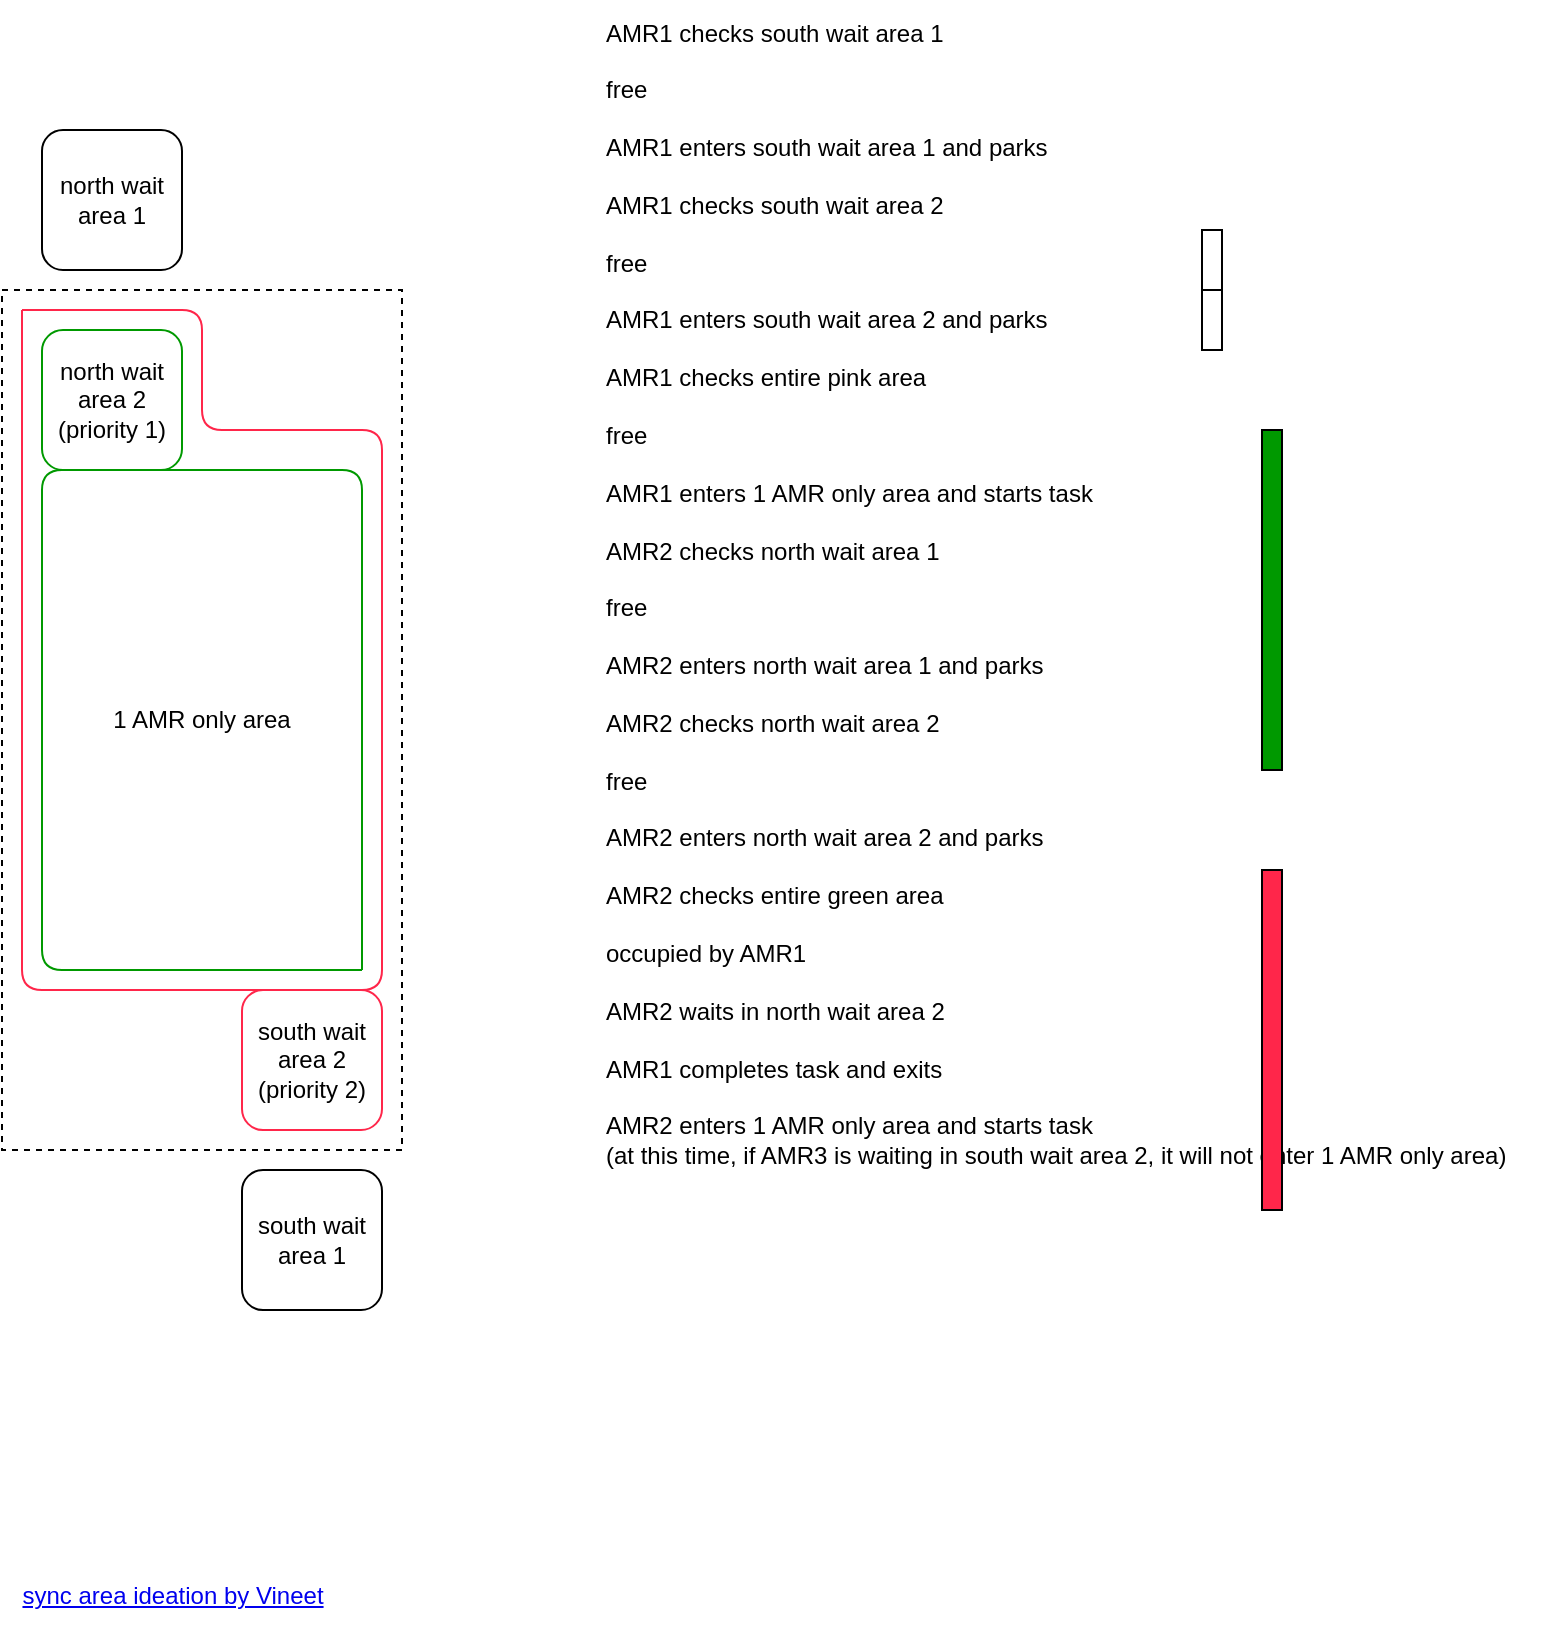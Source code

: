 <mxfile version="24.4.13" type="github">
  <diagram name="Page-1" id="ZQYoR2bXF4td_HxUEjvD">
    <mxGraphModel dx="1364" dy="879" grid="1" gridSize="10" guides="1" tooltips="1" connect="1" arrows="1" fold="1" page="1" pageScale="1" pageWidth="850" pageHeight="1100" math="0" shadow="0">
      <root>
        <mxCell id="0" />
        <mxCell id="1" parent="0" />
        <mxCell id="MdE7EvTuS_QVhMOrEJu6-6" value="1 AMR only area" style="rounded=0;whiteSpace=wrap;html=1;dashed=1;fillColor=none;" parent="1" vertex="1">
          <mxGeometry x="80" y="170" width="200" height="430" as="geometry" />
        </mxCell>
        <mxCell id="MdE7EvTuS_QVhMOrEJu6-2" value="south wait area 2&lt;div&gt;(priority 2)&lt;/div&gt;" style="rounded=1;whiteSpace=wrap;html=1;fillColor=none;strokeColor=#FF264A;" parent="1" vertex="1">
          <mxGeometry x="200" y="520" width="70" height="70" as="geometry" />
        </mxCell>
        <mxCell id="MdE7EvTuS_QVhMOrEJu6-3" value="north wait area 2&lt;div&gt;(priority 1)&lt;/div&gt;" style="rounded=1;whiteSpace=wrap;html=1;strokeColor=#009900;" parent="1" vertex="1">
          <mxGeometry x="100" y="190" width="70" height="70" as="geometry" />
        </mxCell>
        <mxCell id="MdE7EvTuS_QVhMOrEJu6-4" value="north wait area 1" style="rounded=1;whiteSpace=wrap;html=1;" parent="1" vertex="1">
          <mxGeometry x="100" y="90" width="70" height="70" as="geometry" />
        </mxCell>
        <mxCell id="MdE7EvTuS_QVhMOrEJu6-5" value="south wait area 1" style="rounded=1;whiteSpace=wrap;html=1;" parent="1" vertex="1">
          <mxGeometry x="200" y="610" width="70" height="70" as="geometry" />
        </mxCell>
        <mxCell id="MdE7EvTuS_QVhMOrEJu6-9" value="" style="endArrow=none;html=1;rounded=1;strokeColor=#FF264A;curved=0;" parent="1" edge="1">
          <mxGeometry width="50" height="50" relative="1" as="geometry">
            <mxPoint x="90" y="180" as="sourcePoint" />
            <mxPoint x="90" y="180" as="targetPoint" />
            <Array as="points">
              <mxPoint x="180" y="180" />
              <mxPoint x="180" y="240" />
              <mxPoint x="270" y="240" />
              <mxPoint x="270" y="520" />
              <mxPoint x="90" y="520" />
            </Array>
          </mxGeometry>
        </mxCell>
        <mxCell id="MdE7EvTuS_QVhMOrEJu6-10" value="" style="endArrow=none;html=1;rounded=1;strokeColor=#009900;curved=0;" parent="1" edge="1">
          <mxGeometry width="50" height="50" relative="1" as="geometry">
            <mxPoint x="260" y="510" as="sourcePoint" />
            <mxPoint x="260" y="510" as="targetPoint" />
            <Array as="points">
              <mxPoint x="260" y="260" />
              <mxPoint x="100" y="260" />
              <mxPoint x="100" y="510" />
              <mxPoint x="150" y="510" />
            </Array>
          </mxGeometry>
        </mxCell>
        <mxCell id="MdE7EvTuS_QVhMOrEJu6-13" value="&lt;span style=&quot;background-color: initial;&quot;&gt;AMR1 checks south wait area 1&lt;/span&gt;&lt;div&gt;&lt;span style=&quot;background-color: initial;&quot;&gt;&lt;br&gt;&lt;/span&gt;&lt;/div&gt;&lt;div&gt;&lt;span style=&quot;background-color: initial;&quot;&gt;free&lt;/span&gt;&lt;/div&gt;&lt;div&gt;&lt;span style=&quot;background-color: initial;&quot;&gt;&lt;br&gt;&lt;/span&gt;&lt;/div&gt;&lt;div&gt;&lt;span style=&quot;background-color: initial;&quot;&gt;AMR1 enters south wait area 1 and parks&lt;/span&gt;&lt;/div&gt;&lt;div&gt;&lt;span style=&quot;background-color: initial;&quot;&gt;&lt;br&gt;&lt;/span&gt;&lt;/div&gt;&lt;div&gt;&lt;span style=&quot;background-color: initial;&quot;&gt;AMR1 checks south wait area 2&lt;/span&gt;&lt;/div&gt;&lt;div&gt;&lt;span style=&quot;background-color: initial;&quot;&gt;&lt;br&gt;&lt;/span&gt;&lt;/div&gt;&lt;div&gt;&lt;span style=&quot;background-color: initial;&quot;&gt;free&lt;/span&gt;&lt;/div&gt;&lt;div&gt;&lt;span style=&quot;background-color: initial;&quot;&gt;&lt;br&gt;&lt;/span&gt;&lt;/div&gt;&lt;div&gt;&lt;span style=&quot;background-color: initial;&quot;&gt;AMR1 enters south wait area 2 and parks&lt;/span&gt;&lt;/div&gt;&lt;div&gt;&lt;span style=&quot;background-color: initial;&quot;&gt;&lt;br&gt;&lt;/span&gt;&lt;/div&gt;&lt;div&gt;&lt;span style=&quot;background-color: initial;&quot;&gt;AMR1 checks entire pink area&lt;/span&gt;&lt;/div&gt;&lt;div&gt;&lt;span style=&quot;background-color: initial;&quot;&gt;&lt;br&gt;&lt;/span&gt;&lt;/div&gt;&lt;div&gt;free&lt;/div&gt;&lt;div&gt;&lt;br&gt;&lt;/div&gt;&lt;div&gt;AMR1 enters 1 AMR only area and starts task&lt;/div&gt;&lt;div&gt;&lt;br&gt;&lt;/div&gt;&lt;div&gt;AMR2 checks north wait area 1&lt;/div&gt;&lt;div&gt;&lt;br&gt;&lt;/div&gt;&lt;div&gt;free&lt;/div&gt;&lt;div&gt;&lt;br&gt;&lt;/div&gt;&lt;div&gt;AMR2 enters north wait area 1 and parks&lt;/div&gt;&lt;div&gt;&lt;br&gt;&lt;/div&gt;&lt;div&gt;AMR2 checks north wait area 2&lt;/div&gt;&lt;div&gt;&lt;br&gt;&lt;/div&gt;&lt;div&gt;free&lt;/div&gt;&lt;div&gt;&lt;br&gt;&lt;/div&gt;&lt;div&gt;AMR2 enters north wait area 2 and parks&lt;/div&gt;&lt;div&gt;&lt;br&gt;&lt;/div&gt;&lt;div&gt;AMR2 checks entire green area&lt;/div&gt;&lt;div&gt;&lt;br&gt;&lt;/div&gt;&lt;div&gt;occupied by AMR1&lt;/div&gt;&lt;div&gt;&lt;br&gt;&lt;/div&gt;&lt;div&gt;AMR2 waits in north wait area 2&lt;/div&gt;&lt;div&gt;&lt;br&gt;&lt;/div&gt;&lt;div&gt;AMR1 completes task and exits&lt;/div&gt;&lt;div&gt;&lt;br&gt;&lt;/div&gt;&lt;div&gt;AMR2 enters 1 AMR only area and starts task&amp;nbsp;&lt;/div&gt;&lt;div&gt;(at this time, if AMR3 is waiting in south wait area 2, it will not enter 1 AMR only area)&lt;/div&gt;&lt;div&gt;&lt;br&gt;&lt;/div&gt;&lt;div&gt;&lt;br&gt;&lt;/div&gt;&lt;div&gt;&lt;br&gt;&lt;/div&gt;&lt;div&gt;&lt;br&gt;&lt;/div&gt;&lt;div&gt;&lt;br&gt;&lt;/div&gt;&lt;div&gt;&lt;br&gt;&lt;/div&gt;" style="text;html=1;align=left;verticalAlign=middle;resizable=0;points=[];autosize=1;strokeColor=none;fillColor=none;" parent="1" vertex="1">
          <mxGeometry x="380" y="25" width="470" height="680" as="geometry" />
        </mxCell>
        <mxCell id="MdE7EvTuS_QVhMOrEJu6-14" value="" style="rounded=0;whiteSpace=wrap;html=1;fillColor=#009900;" parent="1" vertex="1">
          <mxGeometry x="710" y="240" width="10" height="170" as="geometry" />
        </mxCell>
        <mxCell id="MdE7EvTuS_QVhMOrEJu6-15" value="" style="rounded=0;whiteSpace=wrap;html=1;fillColor=#FF264A;" parent="1" vertex="1">
          <mxGeometry x="710" y="460" width="10" height="170" as="geometry" />
        </mxCell>
        <mxCell id="MdE7EvTuS_QVhMOrEJu6-16" value="" style="rounded=0;whiteSpace=wrap;html=1;fillColor=none;" parent="1" vertex="1">
          <mxGeometry x="680" y="140" width="10" height="30" as="geometry" />
        </mxCell>
        <mxCell id="MdE7EvTuS_QVhMOrEJu6-18" value="" style="rounded=0;whiteSpace=wrap;html=1;fillColor=none;" parent="1" vertex="1">
          <mxGeometry x="680" y="170" width="10" height="30" as="geometry" />
        </mxCell>
        <mxCell id="H1wteRUscejD2A5DQPQX-1" value="&lt;a href=&quot;https://www.notion.so/lexxpluss/Sync_area-Single-State-Proposal-c39749b1d3fc4debb3eda081b064af33?d=7d11b36a564a4e93833d14db740347ef#2b17e804460840d78477e5570715381a&quot;&gt;sync area ideation by Vineet&lt;/a&gt;" style="text;html=1;align=center;verticalAlign=middle;resizable=0;points=[];autosize=1;strokeColor=none;fillColor=none;" vertex="1" parent="1">
          <mxGeometry x="80" y="808" width="170" height="30" as="geometry" />
        </mxCell>
      </root>
    </mxGraphModel>
  </diagram>
</mxfile>
